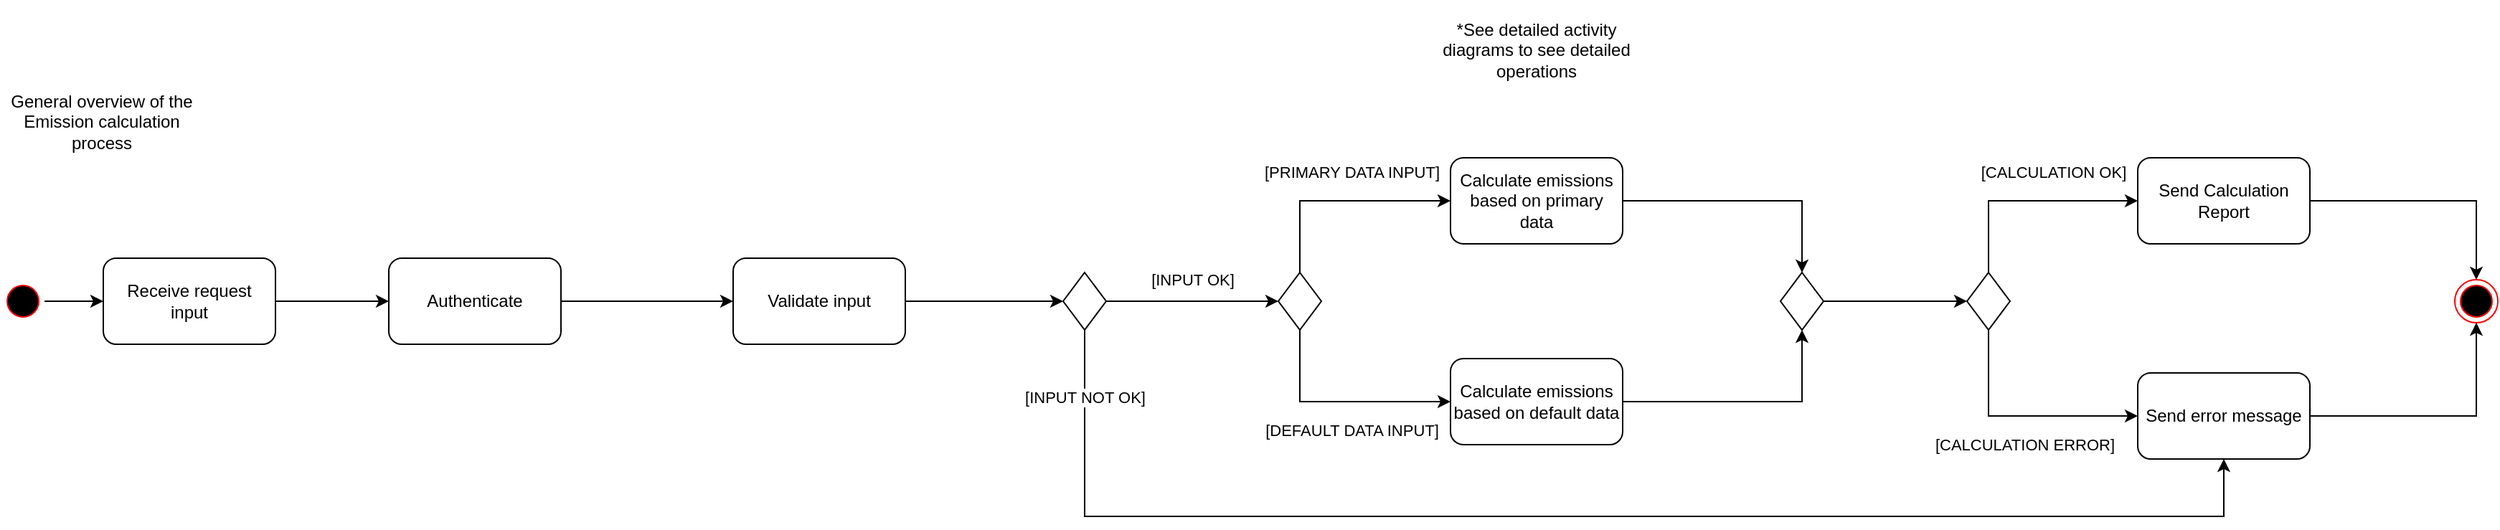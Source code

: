 <mxfile version="22.1.2" type="device">
  <diagram name="Page-1" id="e7e014a7-5840-1c2e-5031-d8a46d1fe8dd">
    <mxGraphModel dx="2403" dy="1246" grid="1" gridSize="10" guides="1" tooltips="1" connect="1" arrows="1" fold="1" page="1" pageScale="1" pageWidth="1169" pageHeight="826" background="none" math="0" shadow="0">
      <root>
        <mxCell id="0" />
        <mxCell id="1" parent="0" />
        <mxCell id="PH5h02zSDOYeuEmb0JVY-2" style="edgeStyle=orthogonalEdgeStyle;rounded=0;orthogonalLoop=1;jettySize=auto;html=1;" edge="1" parent="1" source="PH5h02zSDOYeuEmb0JVY-3" target="PH5h02zSDOYeuEmb0JVY-6">
          <mxGeometry relative="1" as="geometry" />
        </mxCell>
        <mxCell id="PH5h02zSDOYeuEmb0JVY-3" value="Receive request &lt;br&gt;input" style="rounded=1;whiteSpace=wrap;html=1;" vertex="1" parent="1">
          <mxGeometry x="111" y="320" width="120" height="60" as="geometry" />
        </mxCell>
        <mxCell id="PH5h02zSDOYeuEmb0JVY-4" style="edgeStyle=orthogonalEdgeStyle;rounded=0;orthogonalLoop=1;jettySize=auto;html=1;exitX=1;exitY=0.5;exitDx=0;exitDy=0;entryX=0;entryY=0.5;entryDx=0;entryDy=0;" edge="1" parent="1" source="PH5h02zSDOYeuEmb0JVY-5" target="PH5h02zSDOYeuEmb0JVY-3">
          <mxGeometry relative="1" as="geometry" />
        </mxCell>
        <mxCell id="PH5h02zSDOYeuEmb0JVY-5" value="" style="ellipse;shape=startState;fillColor=#000000;strokeColor=#ff0000;" vertex="1" parent="1">
          <mxGeometry x="40" y="335" width="30" height="30" as="geometry" />
        </mxCell>
        <mxCell id="PH5h02zSDOYeuEmb0JVY-33" style="edgeStyle=orthogonalEdgeStyle;rounded=0;orthogonalLoop=1;jettySize=auto;html=1;exitX=1;exitY=0.5;exitDx=0;exitDy=0;entryX=0;entryY=0.5;entryDx=0;entryDy=0;" edge="1" parent="1" source="PH5h02zSDOYeuEmb0JVY-6" target="PH5h02zSDOYeuEmb0JVY-29">
          <mxGeometry relative="1" as="geometry" />
        </mxCell>
        <mxCell id="PH5h02zSDOYeuEmb0JVY-6" value="Authenticate" style="whiteSpace=wrap;html=1;rounded=1;" vertex="1" parent="1">
          <mxGeometry x="310" y="320" width="120" height="60" as="geometry" />
        </mxCell>
        <mxCell id="PH5h02zSDOYeuEmb0JVY-11" style="edgeStyle=orthogonalEdgeStyle;rounded=0;orthogonalLoop=1;jettySize=auto;html=1;exitX=0.5;exitY=0;exitDx=0;exitDy=0;entryX=0;entryY=0.5;entryDx=0;entryDy=0;" edge="1" parent="1" source="PH5h02zSDOYeuEmb0JVY-7" target="PH5h02zSDOYeuEmb0JVY-9">
          <mxGeometry relative="1" as="geometry" />
        </mxCell>
        <mxCell id="PH5h02zSDOYeuEmb0JVY-38" value="[PRIMARY DATA INPUT]" style="edgeLabel;html=1;align=center;verticalAlign=middle;resizable=0;points=[];" vertex="1" connectable="0" parent="PH5h02zSDOYeuEmb0JVY-11">
          <mxGeometry x="0.502" relative="1" as="geometry">
            <mxPoint x="-31" y="-20" as="offset" />
          </mxGeometry>
        </mxCell>
        <mxCell id="PH5h02zSDOYeuEmb0JVY-12" style="edgeStyle=orthogonalEdgeStyle;rounded=0;orthogonalLoop=1;jettySize=auto;html=1;exitX=0.5;exitY=1;exitDx=0;exitDy=0;entryX=0;entryY=0.5;entryDx=0;entryDy=0;" edge="1" parent="1" source="PH5h02zSDOYeuEmb0JVY-7" target="PH5h02zSDOYeuEmb0JVY-10">
          <mxGeometry relative="1" as="geometry" />
        </mxCell>
        <mxCell id="PH5h02zSDOYeuEmb0JVY-39" value="[DEFAULT DATA INPUT]" style="edgeLabel;html=1;align=center;verticalAlign=middle;resizable=0;points=[];" vertex="1" connectable="0" parent="PH5h02zSDOYeuEmb0JVY-12">
          <mxGeometry x="0.217" y="-2" relative="1" as="geometry">
            <mxPoint x="-9" y="18" as="offset" />
          </mxGeometry>
        </mxCell>
        <mxCell id="PH5h02zSDOYeuEmb0JVY-7" value="" style="rhombus;whiteSpace=wrap;html=1;" vertex="1" parent="1">
          <mxGeometry x="930" y="330" width="30" height="40" as="geometry" />
        </mxCell>
        <mxCell id="PH5h02zSDOYeuEmb0JVY-15" style="edgeStyle=orthogonalEdgeStyle;rounded=0;orthogonalLoop=1;jettySize=auto;html=1;exitX=1;exitY=0.5;exitDx=0;exitDy=0;entryX=0.5;entryY=0;entryDx=0;entryDy=0;" edge="1" parent="1" source="PH5h02zSDOYeuEmb0JVY-9" target="PH5h02zSDOYeuEmb0JVY-13">
          <mxGeometry relative="1" as="geometry" />
        </mxCell>
        <mxCell id="PH5h02zSDOYeuEmb0JVY-9" value="Calculate emissions based on primary data" style="whiteSpace=wrap;html=1;rounded=1;" vertex="1" parent="1">
          <mxGeometry x="1050" y="250" width="120" height="60" as="geometry" />
        </mxCell>
        <mxCell id="PH5h02zSDOYeuEmb0JVY-16" style="edgeStyle=orthogonalEdgeStyle;rounded=0;orthogonalLoop=1;jettySize=auto;html=1;exitX=1;exitY=0.5;exitDx=0;exitDy=0;entryX=0.5;entryY=1;entryDx=0;entryDy=0;" edge="1" parent="1" source="PH5h02zSDOYeuEmb0JVY-10" target="PH5h02zSDOYeuEmb0JVY-13">
          <mxGeometry relative="1" as="geometry" />
        </mxCell>
        <mxCell id="PH5h02zSDOYeuEmb0JVY-10" value="Calculate emissions based on default data" style="whiteSpace=wrap;html=1;rounded=1;" vertex="1" parent="1">
          <mxGeometry x="1050" y="390" width="120" height="60" as="geometry" />
        </mxCell>
        <mxCell id="PH5h02zSDOYeuEmb0JVY-18" style="edgeStyle=orthogonalEdgeStyle;rounded=0;orthogonalLoop=1;jettySize=auto;html=1;exitX=1;exitY=0.5;exitDx=0;exitDy=0;" edge="1" parent="1" source="PH5h02zSDOYeuEmb0JVY-13" target="PH5h02zSDOYeuEmb0JVY-17">
          <mxGeometry relative="1" as="geometry" />
        </mxCell>
        <mxCell id="PH5h02zSDOYeuEmb0JVY-13" value="" style="rhombus;whiteSpace=wrap;html=1;" vertex="1" parent="1">
          <mxGeometry x="1280" y="330" width="30" height="40" as="geometry" />
        </mxCell>
        <mxCell id="PH5h02zSDOYeuEmb0JVY-20" style="edgeStyle=orthogonalEdgeStyle;rounded=0;orthogonalLoop=1;jettySize=auto;html=1;exitX=0.5;exitY=1;exitDx=0;exitDy=0;entryX=0;entryY=0.5;entryDx=0;entryDy=0;" edge="1" parent="1" source="PH5h02zSDOYeuEmb0JVY-17" target="PH5h02zSDOYeuEmb0JVY-19">
          <mxGeometry relative="1" as="geometry" />
        </mxCell>
        <mxCell id="PH5h02zSDOYeuEmb0JVY-41" value="[CALCULATION ERROR]" style="edgeLabel;html=1;align=center;verticalAlign=middle;resizable=0;points=[];" vertex="1" connectable="0" parent="PH5h02zSDOYeuEmb0JVY-20">
          <mxGeometry x="0.216" y="1" relative="1" as="geometry">
            <mxPoint x="-15" y="21" as="offset" />
          </mxGeometry>
        </mxCell>
        <mxCell id="PH5h02zSDOYeuEmb0JVY-22" style="edgeStyle=orthogonalEdgeStyle;rounded=0;orthogonalLoop=1;jettySize=auto;html=1;exitX=0.5;exitY=0;exitDx=0;exitDy=0;entryX=0;entryY=0.5;entryDx=0;entryDy=0;" edge="1" parent="1" source="PH5h02zSDOYeuEmb0JVY-17" target="PH5h02zSDOYeuEmb0JVY-21">
          <mxGeometry relative="1" as="geometry" />
        </mxCell>
        <mxCell id="PH5h02zSDOYeuEmb0JVY-40" value="[CALCULATION OK]" style="edgeLabel;html=1;align=center;verticalAlign=middle;resizable=0;points=[];" vertex="1" connectable="0" parent="PH5h02zSDOYeuEmb0JVY-22">
          <mxGeometry x="0.332" y="-2" relative="1" as="geometry">
            <mxPoint x="-8" y="-22" as="offset" />
          </mxGeometry>
        </mxCell>
        <mxCell id="PH5h02zSDOYeuEmb0JVY-17" value="" style="rhombus;whiteSpace=wrap;html=1;" vertex="1" parent="1">
          <mxGeometry x="1410" y="330" width="30" height="40" as="geometry" />
        </mxCell>
        <mxCell id="PH5h02zSDOYeuEmb0JVY-25" style="edgeStyle=orthogonalEdgeStyle;rounded=0;orthogonalLoop=1;jettySize=auto;html=1;exitX=1;exitY=0.5;exitDx=0;exitDy=0;entryX=0.5;entryY=1;entryDx=0;entryDy=0;" edge="1" parent="1" source="PH5h02zSDOYeuEmb0JVY-19" target="PH5h02zSDOYeuEmb0JVY-23">
          <mxGeometry relative="1" as="geometry" />
        </mxCell>
        <mxCell id="PH5h02zSDOYeuEmb0JVY-19" value="Send error message" style="rounded=1;whiteSpace=wrap;html=1;" vertex="1" parent="1">
          <mxGeometry x="1529" y="400" width="120" height="60" as="geometry" />
        </mxCell>
        <mxCell id="PH5h02zSDOYeuEmb0JVY-24" style="edgeStyle=orthogonalEdgeStyle;rounded=0;orthogonalLoop=1;jettySize=auto;html=1;exitX=1;exitY=0.5;exitDx=0;exitDy=0;" edge="1" parent="1" source="PH5h02zSDOYeuEmb0JVY-21" target="PH5h02zSDOYeuEmb0JVY-23">
          <mxGeometry relative="1" as="geometry" />
        </mxCell>
        <mxCell id="PH5h02zSDOYeuEmb0JVY-21" value="Send Calculation Report" style="whiteSpace=wrap;html=1;rounded=1;" vertex="1" parent="1">
          <mxGeometry x="1529" y="250" width="120" height="60" as="geometry" />
        </mxCell>
        <mxCell id="PH5h02zSDOYeuEmb0JVY-23" value="" style="ellipse;shape=endState;fillColor=#000000;strokeColor=#ff0000" vertex="1" parent="1">
          <mxGeometry x="1750" y="335" width="30" height="30" as="geometry" />
        </mxCell>
        <mxCell id="PH5h02zSDOYeuEmb0JVY-26" value="General overview of the Emission calculation process" style="text;html=1;strokeColor=none;fillColor=none;align=center;verticalAlign=middle;whiteSpace=wrap;rounded=0;" vertex="1" parent="1">
          <mxGeometry x="40" y="190" width="140" height="70" as="geometry" />
        </mxCell>
        <mxCell id="PH5h02zSDOYeuEmb0JVY-32" style="edgeStyle=orthogonalEdgeStyle;rounded=0;orthogonalLoop=1;jettySize=auto;html=1;entryX=0;entryY=0.5;entryDx=0;entryDy=0;" edge="1" parent="1" source="PH5h02zSDOYeuEmb0JVY-29" target="PH5h02zSDOYeuEmb0JVY-30">
          <mxGeometry relative="1" as="geometry" />
        </mxCell>
        <mxCell id="PH5h02zSDOYeuEmb0JVY-29" value="Validate input" style="whiteSpace=wrap;html=1;rounded=1;" vertex="1" parent="1">
          <mxGeometry x="550" y="320" width="120" height="60" as="geometry" />
        </mxCell>
        <mxCell id="PH5h02zSDOYeuEmb0JVY-31" style="edgeStyle=orthogonalEdgeStyle;rounded=0;orthogonalLoop=1;jettySize=auto;html=1;entryX=0;entryY=0.5;entryDx=0;entryDy=0;" edge="1" parent="1" source="PH5h02zSDOYeuEmb0JVY-30" target="PH5h02zSDOYeuEmb0JVY-7">
          <mxGeometry relative="1" as="geometry" />
        </mxCell>
        <mxCell id="PH5h02zSDOYeuEmb0JVY-37" value="[INPUT OK]" style="edgeLabel;html=1;align=center;verticalAlign=middle;resizable=0;points=[];" vertex="1" connectable="0" parent="PH5h02zSDOYeuEmb0JVY-31">
          <mxGeometry x="-0.409" relative="1" as="geometry">
            <mxPoint x="24" y="-15" as="offset" />
          </mxGeometry>
        </mxCell>
        <mxCell id="PH5h02zSDOYeuEmb0JVY-34" style="edgeStyle=orthogonalEdgeStyle;rounded=0;orthogonalLoop=1;jettySize=auto;html=1;exitX=0.5;exitY=1;exitDx=0;exitDy=0;entryX=0.5;entryY=1;entryDx=0;entryDy=0;" edge="1" parent="1" source="PH5h02zSDOYeuEmb0JVY-30" target="PH5h02zSDOYeuEmb0JVY-19">
          <mxGeometry relative="1" as="geometry">
            <Array as="points">
              <mxPoint x="795" y="500" />
              <mxPoint x="1589" y="500" />
            </Array>
          </mxGeometry>
        </mxCell>
        <mxCell id="PH5h02zSDOYeuEmb0JVY-36" value="[INPUT NOT OK]" style="edgeLabel;html=1;align=center;verticalAlign=middle;resizable=0;points=[];" vertex="1" connectable="0" parent="PH5h02zSDOYeuEmb0JVY-34">
          <mxGeometry x="-0.904" relative="1" as="geometry">
            <mxPoint as="offset" />
          </mxGeometry>
        </mxCell>
        <mxCell id="PH5h02zSDOYeuEmb0JVY-30" value="" style="rhombus;whiteSpace=wrap;html=1;" vertex="1" parent="1">
          <mxGeometry x="780" y="330" width="30" height="40" as="geometry" />
        </mxCell>
        <mxCell id="PH5h02zSDOYeuEmb0JVY-35" value="*See detailed activity diagrams to see detailed operations" style="text;html=1;strokeColor=none;fillColor=none;align=center;verticalAlign=middle;whiteSpace=wrap;rounded=0;" vertex="1" parent="1">
          <mxGeometry x="1040" y="140" width="140" height="70" as="geometry" />
        </mxCell>
      </root>
    </mxGraphModel>
  </diagram>
</mxfile>
